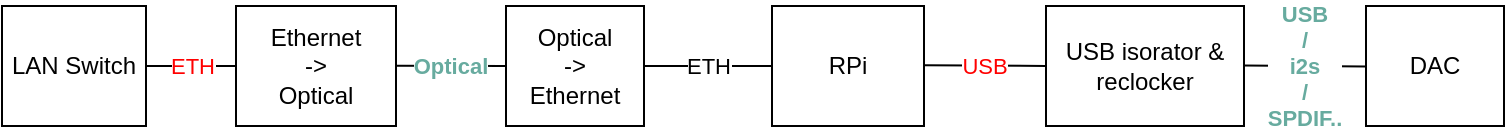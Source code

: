 <mxfile version="14.1.9" type="github">
  <diagram id="Y7vgxa4DhB0pr9qEd363" name="Page-1">
    <mxGraphModel dx="860" dy="608" grid="1" gridSize="10" guides="1" tooltips="1" connect="1" arrows="1" fold="1" page="1" pageScale="1" pageWidth="850" pageHeight="1100" math="0" shadow="0">
      <root>
        <mxCell id="0" />
        <mxCell id="1" parent="0" />
        <mxCell id="BiXXx1ukzyLKqdQWHbCL-1" value="RPi" style="rounded=0;whiteSpace=wrap;html=1;" vertex="1" parent="1">
          <mxGeometry x="395" y="340" width="76" height="60" as="geometry" />
        </mxCell>
        <mxCell id="BiXXx1ukzyLKqdQWHbCL-2" value="USB isorator &amp;amp; reclocker" style="rounded=0;whiteSpace=wrap;html=1;" vertex="1" parent="1">
          <mxGeometry x="532" y="340" width="99" height="60" as="geometry" />
        </mxCell>
        <mxCell id="BiXXx1ukzyLKqdQWHbCL-3" value="DAC" style="rounded=0;whiteSpace=wrap;html=1;" vertex="1" parent="1">
          <mxGeometry x="692" y="340" width="69" height="60" as="geometry" />
        </mxCell>
        <mxCell id="BiXXx1ukzyLKqdQWHbCL-4" value="Optical&lt;br&gt;-&amp;gt;&lt;br&gt;Ethernet" style="rounded=0;whiteSpace=wrap;html=1;" vertex="1" parent="1">
          <mxGeometry x="262" y="340" width="69" height="60" as="geometry" />
        </mxCell>
        <mxCell id="BiXXx1ukzyLKqdQWHbCL-5" value="Ethernet&lt;br&gt;-&amp;gt;&lt;br&gt;Optical" style="rounded=0;whiteSpace=wrap;html=1;" vertex="1" parent="1">
          <mxGeometry x="127" y="340" width="80" height="60" as="geometry" />
        </mxCell>
        <mxCell id="BiXXx1ukzyLKqdQWHbCL-6" value="LAN Switch" style="rounded=0;whiteSpace=wrap;html=1;" vertex="1" parent="1">
          <mxGeometry x="10" y="340" width="72" height="60" as="geometry" />
        </mxCell>
        <mxCell id="BiXXx1ukzyLKqdQWHbCL-7" value="&lt;font color=&quot;#ff0000&quot;&gt;ETH&lt;/font&gt;" style="endArrow=none;html=1;exitX=1;exitY=0.5;exitDx=0;exitDy=0;entryX=0;entryY=0.5;entryDx=0;entryDy=0;" edge="1" parent="1" source="BiXXx1ukzyLKqdQWHbCL-6" target="BiXXx1ukzyLKqdQWHbCL-5">
          <mxGeometry width="50" height="50" relative="1" as="geometry">
            <mxPoint x="440" y="400" as="sourcePoint" />
            <mxPoint x="490" y="350" as="targetPoint" />
          </mxGeometry>
        </mxCell>
        <mxCell id="BiXXx1ukzyLKqdQWHbCL-10" value="ETH" style="endArrow=none;html=1;exitX=1;exitY=0.5;exitDx=0;exitDy=0;entryX=0;entryY=0.5;entryDx=0;entryDy=0;" edge="1" parent="1" source="BiXXx1ukzyLKqdQWHbCL-4" target="BiXXx1ukzyLKqdQWHbCL-1">
          <mxGeometry width="50" height="50" relative="1" as="geometry">
            <mxPoint x="385" y="371" as="sourcePoint" />
            <mxPoint x="423" y="371" as="targetPoint" />
          </mxGeometry>
        </mxCell>
        <mxCell id="BiXXx1ukzyLKqdQWHbCL-11" value="&lt;font color=&quot;#67ab9f&quot;&gt;Optical&lt;/font&gt;" style="endArrow=none;html=1;exitX=1;exitY=0.5;exitDx=0;exitDy=0;entryX=0;entryY=0.5;entryDx=0;entryDy=0;fontStyle=1" edge="1" parent="1" target="BiXXx1ukzyLKqdQWHbCL-4">
          <mxGeometry width="50" height="50" relative="1" as="geometry">
            <mxPoint x="207" y="369.83" as="sourcePoint" />
            <mxPoint x="250" y="369.83" as="targetPoint" />
          </mxGeometry>
        </mxCell>
        <mxCell id="BiXXx1ukzyLKqdQWHbCL-13" value="&lt;font color=&quot;#ff0000&quot;&gt;USB&lt;/font&gt;" style="endArrow=none;html=1;exitX=1;exitY=0.5;exitDx=0;exitDy=0;entryX=0;entryY=0.5;entryDx=0;entryDy=0;" edge="1" parent="1" target="BiXXx1ukzyLKqdQWHbCL-2">
          <mxGeometry width="50" height="50" relative="1" as="geometry">
            <mxPoint x="471" y="369.58" as="sourcePoint" />
            <mxPoint x="514" y="369.58" as="targetPoint" />
          </mxGeometry>
        </mxCell>
        <mxCell id="BiXXx1ukzyLKqdQWHbCL-14" value="&lt;font color=&quot;#67ab9f&quot;&gt;USB&lt;br&gt;/&lt;br&gt;i2s&lt;br&gt;/ &lt;br&gt;SPDIF..&lt;br&gt;&lt;/font&gt;" style="endArrow=none;html=1;exitX=1;exitY=0.5;exitDx=0;exitDy=0;entryX=0;entryY=0.5;entryDx=0;entryDy=0;fontStyle=1" edge="1" parent="1">
          <mxGeometry width="50" height="50" relative="1" as="geometry">
            <mxPoint x="631" y="369.79" as="sourcePoint" />
            <mxPoint x="692" y="370.21" as="targetPoint" />
          </mxGeometry>
        </mxCell>
      </root>
    </mxGraphModel>
  </diagram>
</mxfile>
